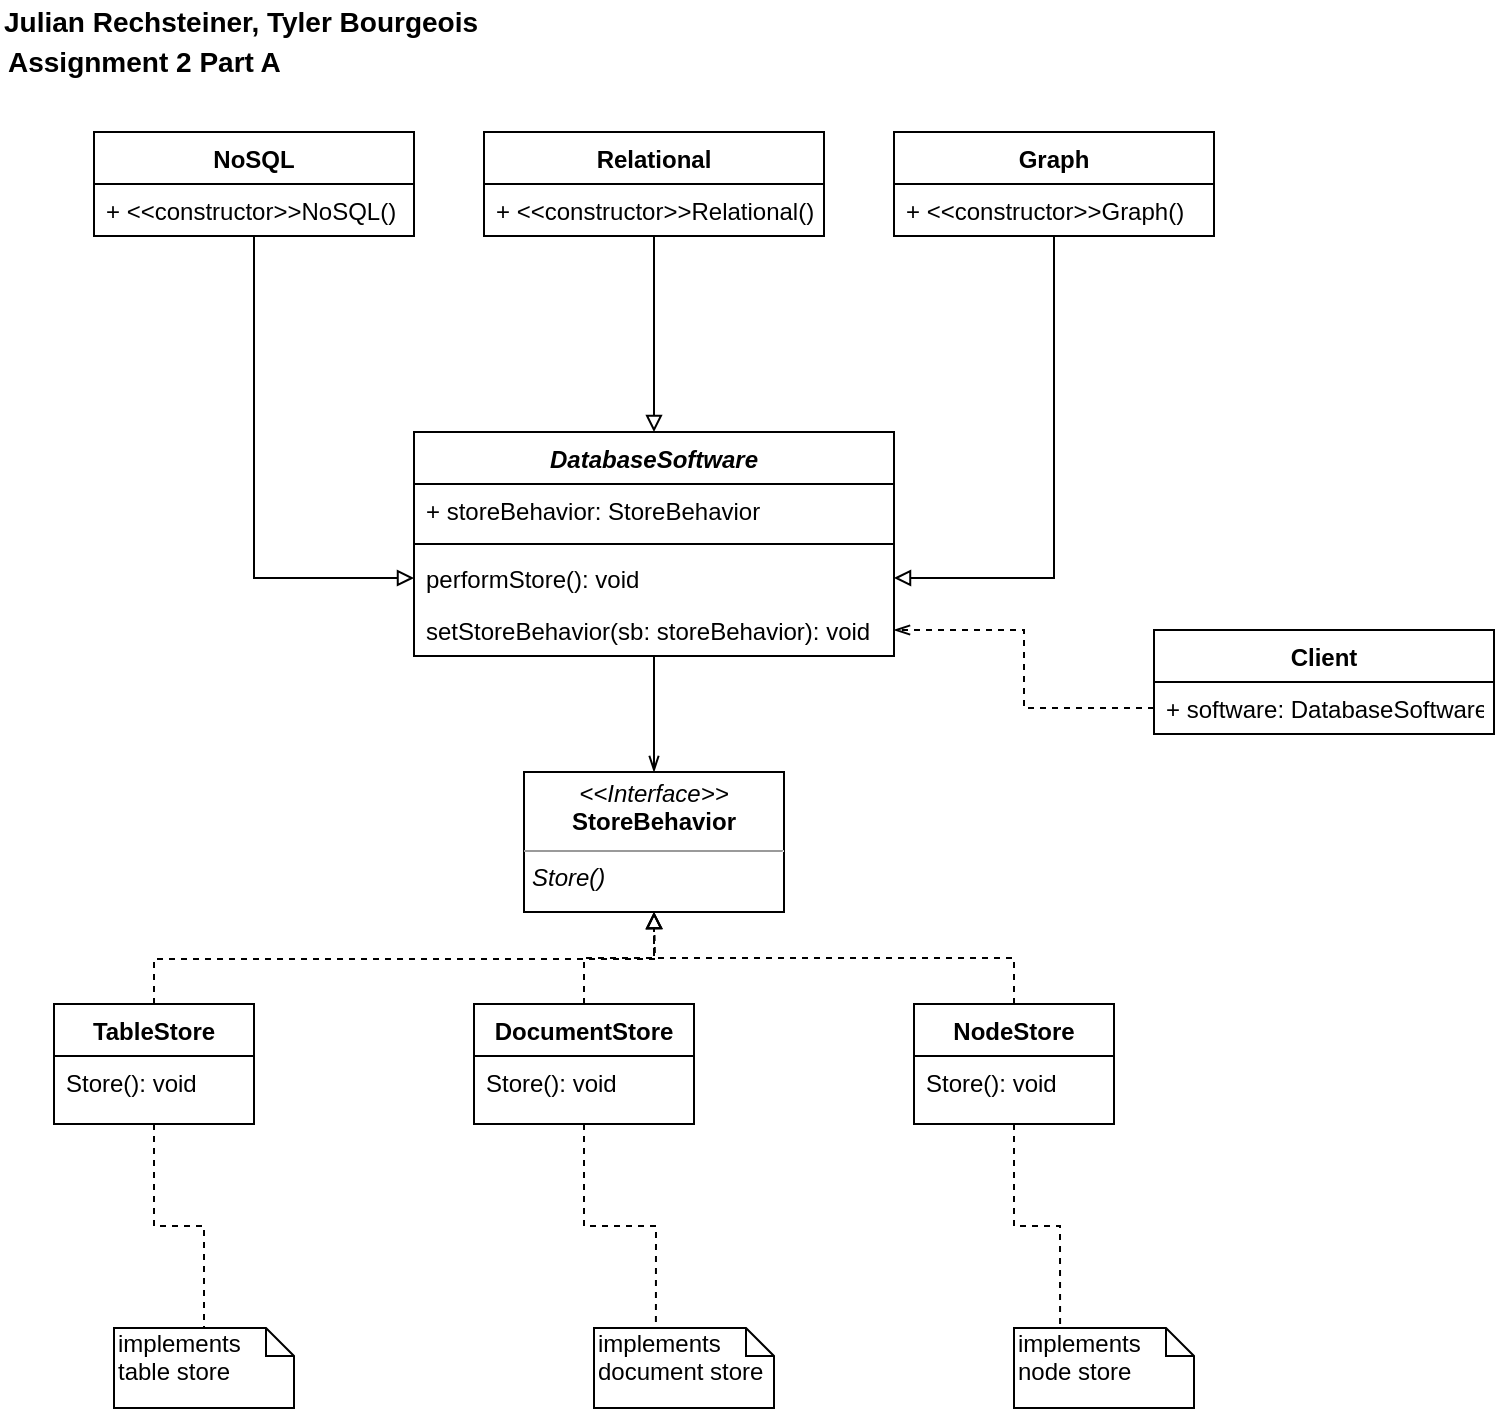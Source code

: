 <mxfile version="11.2.8" type="google" pages="2"><diagram id="O6RobvGPhn59SQey7iOh" name="Page-1"><mxGraphModel dx="786" dy="491" grid="1" gridSize="10" guides="1" tooltips="1" connect="1" arrows="1" fold="1" page="1" pageScale="1" pageWidth="850" pageHeight="1100" math="0" shadow="0"><root><mxCell id="0"/><mxCell id="1" parent="0"/><mxCell id="NGWFNe1IFXmeLcceKrTm-26" style="edgeStyle=orthogonalEdgeStyle;rounded=0;orthogonalLoop=1;jettySize=auto;html=1;entryX=0.5;entryY=0;entryDx=0;entryDy=0;endArrow=openThin;endFill=0;" edge="1" parent="1" source="NGWFNe1IFXmeLcceKrTm-3" target="ghUZKbMKFSj3UwBDHkeE-18"><mxGeometry relative="1" as="geometry"/></mxCell><mxCell id="NGWFNe1IFXmeLcceKrTm-3" value="DatabaseSoftware" style="swimlane;fontStyle=3;align=center;verticalAlign=top;childLayout=stackLayout;horizontal=1;startSize=26;horizontalStack=0;resizeParent=1;resizeParentMax=0;resizeLast=0;collapsible=1;marginBottom=0;" vertex="1" parent="1"><mxGeometry x="230" y="232" width="240" height="112" as="geometry"/></mxCell><mxCell id="NGWFNe1IFXmeLcceKrTm-4" value="+ storeBehavior: StoreBehavior" style="text;strokeColor=none;fillColor=none;align=left;verticalAlign=top;spacingLeft=4;spacingRight=4;overflow=hidden;rotatable=0;points=[[0,0.5],[1,0.5]];portConstraint=eastwest;" vertex="1" parent="NGWFNe1IFXmeLcceKrTm-3"><mxGeometry y="26" width="240" height="26" as="geometry"/></mxCell><mxCell id="NGWFNe1IFXmeLcceKrTm-5" value="" style="line;strokeWidth=1;fillColor=none;align=left;verticalAlign=middle;spacingTop=-1;spacingLeft=3;spacingRight=3;rotatable=0;labelPosition=right;points=[];portConstraint=eastwest;" vertex="1" parent="NGWFNe1IFXmeLcceKrTm-3"><mxGeometry y="52" width="240" height="8" as="geometry"/></mxCell><mxCell id="ghUZKbMKFSj3UwBDHkeE-36" value="performStore(): void" style="text;strokeColor=none;fillColor=none;align=left;verticalAlign=top;spacingLeft=4;spacingRight=4;overflow=hidden;rotatable=0;points=[[0,0.5],[1,0.5]];portConstraint=eastwest;fontStyle=0" vertex="1" parent="NGWFNe1IFXmeLcceKrTm-3"><mxGeometry y="60" width="240" height="26" as="geometry"/></mxCell><mxCell id="ghUZKbMKFSj3UwBDHkeE-37" value="setStoreBehavior(sb: storeBehavior): void" style="text;strokeColor=none;fillColor=none;align=left;verticalAlign=top;spacingLeft=4;spacingRight=4;overflow=hidden;rotatable=0;points=[[0,0.5],[1,0.5]];portConstraint=eastwest;" vertex="1" parent="NGWFNe1IFXmeLcceKrTm-3"><mxGeometry y="86" width="240" height="26" as="geometry"/></mxCell><mxCell id="ghUZKbMKFSj3UwBDHkeE-18" value="&lt;p style=&quot;margin: 0px ; margin-top: 4px ; text-align: center&quot;&gt;&lt;i&gt;&amp;lt;&amp;lt;Interface&amp;gt;&amp;gt;&lt;/i&gt;&lt;br&gt;&lt;b&gt;StoreBehavior&lt;/b&gt;&lt;/p&gt;&lt;hr size=&quot;1&quot;&gt;&lt;p style=&quot;margin: 0px ; margin-left: 4px&quot;&gt;&lt;i&gt;Store()&lt;/i&gt;&lt;/p&gt;" style="verticalAlign=top;align=left;overflow=fill;fontSize=12;fontFamily=Helvetica;html=1;" vertex="1" parent="1"><mxGeometry x="285" y="402" width="130" height="70" as="geometry"/></mxCell><mxCell id="ghUZKbMKFSj3UwBDHkeE-62" style="edgeStyle=orthogonalEdgeStyle;rounded=0;orthogonalLoop=1;jettySize=auto;html=1;endArrow=block;endFill=0;" edge="1" parent="1" source="ghUZKbMKFSj3UwBDHkeE-19" target="NGWFNe1IFXmeLcceKrTm-3"><mxGeometry relative="1" as="geometry"/></mxCell><mxCell id="ghUZKbMKFSj3UwBDHkeE-19" value="Relational" style="swimlane;fontStyle=1;align=center;verticalAlign=top;childLayout=stackLayout;horizontal=1;startSize=26;horizontalStack=0;resizeParent=1;resizeParentMax=0;resizeLast=0;collapsible=1;marginBottom=0;" vertex="1" parent="1"><mxGeometry x="265" y="82" width="170" height="52" as="geometry"/></mxCell><mxCell id="ghUZKbMKFSj3UwBDHkeE-20" value="+ &lt;&lt;constructor&gt;&gt;Relational()" style="text;strokeColor=none;fillColor=none;align=left;verticalAlign=top;spacingLeft=4;spacingRight=4;overflow=hidden;rotatable=0;points=[[0,0.5],[1,0.5]];portConstraint=eastwest;" vertex="1" parent="ghUZKbMKFSj3UwBDHkeE-19"><mxGeometry y="26" width="170" height="26" as="geometry"/></mxCell><mxCell id="ghUZKbMKFSj3UwBDHkeE-63" style="edgeStyle=orthogonalEdgeStyle;rounded=0;orthogonalLoop=1;jettySize=auto;html=1;entryX=0;entryY=0.5;entryDx=0;entryDy=0;endArrow=block;endFill=0;" edge="1" parent="1" source="ghUZKbMKFSj3UwBDHkeE-27" target="ghUZKbMKFSj3UwBDHkeE-36"><mxGeometry relative="1" as="geometry"/></mxCell><mxCell id="ghUZKbMKFSj3UwBDHkeE-27" value="NoSQL" style="swimlane;fontStyle=1;align=center;verticalAlign=top;childLayout=stackLayout;horizontal=1;startSize=26;horizontalStack=0;resizeParent=1;resizeParentMax=0;resizeLast=0;collapsible=1;marginBottom=0;" vertex="1" parent="1"><mxGeometry x="70" y="82" width="160" height="52" as="geometry"/></mxCell><mxCell id="ghUZKbMKFSj3UwBDHkeE-28" value="+ &lt;&lt;constructor&gt;&gt;NoSQL()" style="text;strokeColor=none;fillColor=none;align=left;verticalAlign=top;spacingLeft=4;spacingRight=4;overflow=hidden;rotatable=0;points=[[0,0.5],[1,0.5]];portConstraint=eastwest;" vertex="1" parent="ghUZKbMKFSj3UwBDHkeE-27"><mxGeometry y="26" width="160" height="26" as="geometry"/></mxCell><mxCell id="ghUZKbMKFSj3UwBDHkeE-64" style="edgeStyle=orthogonalEdgeStyle;rounded=0;orthogonalLoop=1;jettySize=auto;html=1;entryX=1;entryY=0.5;entryDx=0;entryDy=0;endArrow=block;endFill=0;" edge="1" parent="1" source="ghUZKbMKFSj3UwBDHkeE-31" target="ghUZKbMKFSj3UwBDHkeE-36"><mxGeometry relative="1" as="geometry"/></mxCell><mxCell id="ghUZKbMKFSj3UwBDHkeE-31" value="Graph" style="swimlane;fontStyle=1;align=center;verticalAlign=top;childLayout=stackLayout;horizontal=1;startSize=26;horizontalStack=0;resizeParent=1;resizeParentMax=0;resizeLast=0;collapsible=1;marginBottom=0;" vertex="1" parent="1"><mxGeometry x="470" y="82" width="160" height="52" as="geometry"/></mxCell><mxCell id="ghUZKbMKFSj3UwBDHkeE-32" value="+ &lt;&lt;constructor&gt;&gt;Graph()" style="text;strokeColor=none;fillColor=none;align=left;verticalAlign=top;spacingLeft=4;spacingRight=4;overflow=hidden;rotatable=0;points=[[0,0.5],[1,0.5]];portConstraint=eastwest;" vertex="1" parent="ghUZKbMKFSj3UwBDHkeE-31"><mxGeometry y="26" width="160" height="26" as="geometry"/></mxCell><mxCell id="NGWFNe1IFXmeLcceKrTm-18" value="&lt;font style=&quot;font-size: 14px&quot;&gt;&lt;b&gt;Julian Rechsteiner, Tyler Bourgeois&lt;/b&gt;&lt;/font&gt;" style="text;html=1;resizable=0;points=[];autosize=1;align=left;verticalAlign=top;spacingTop=-4;" vertex="1" parent="1"><mxGeometry x="23" y="16" width="250" height="20" as="geometry"/></mxCell><mxCell id="ghUZKbMKFSj3UwBDHkeE-59" style="edgeStyle=orthogonalEdgeStyle;rounded=0;orthogonalLoop=1;jettySize=auto;html=1;exitX=0.5;exitY=0;exitDx=0;exitDy=0;endArrow=block;endFill=0;dashed=1;" edge="1" parent="1" source="ghUZKbMKFSj3UwBDHkeE-39"><mxGeometry relative="1" as="geometry"><mxPoint x="350" y="472" as="targetPoint"/></mxGeometry></mxCell><mxCell id="W2DwqEu6pyRjvyX8EIK7-10" style="edgeStyle=orthogonalEdgeStyle;rounded=0;orthogonalLoop=1;jettySize=auto;html=1;entryX=0.5;entryY=0;entryDx=0;entryDy=0;entryPerimeter=0;dashed=1;endArrow=none;endFill=0;" edge="1" parent="1" source="ghUZKbMKFSj3UwBDHkeE-39" target="W2DwqEu6pyRjvyX8EIK7-8"><mxGeometry relative="1" as="geometry"/></mxCell><mxCell id="ghUZKbMKFSj3UwBDHkeE-39" value="TableStore" style="swimlane;fontStyle=1;childLayout=stackLayout;horizontal=1;startSize=26;fillColor=none;horizontalStack=0;resizeParent=1;resizeParentMax=0;resizeLast=0;collapsible=1;marginBottom=0;" vertex="1" parent="1"><mxGeometry x="50" y="518" width="100" height="60" as="geometry"/></mxCell><mxCell id="ghUZKbMKFSj3UwBDHkeE-40" value="Store(): void " style="text;strokeColor=none;fillColor=none;align=left;verticalAlign=top;spacingLeft=4;spacingRight=4;overflow=hidden;rotatable=0;points=[[0,0.5],[1,0.5]];portConstraint=eastwest;fontStyle=0" vertex="1" parent="ghUZKbMKFSj3UwBDHkeE-39"><mxGeometry y="26" width="100" height="34" as="geometry"/></mxCell><mxCell id="ghUZKbMKFSj3UwBDHkeE-57" style="edgeStyle=orthogonalEdgeStyle;rounded=0;orthogonalLoop=1;jettySize=auto;html=1;exitX=0.5;exitY=0;exitDx=0;exitDy=0;entryX=0.5;entryY=1;entryDx=0;entryDy=0;dashed=1;endArrow=block;endFill=0;" edge="1" parent="1" source="ghUZKbMKFSj3UwBDHkeE-52" target="ghUZKbMKFSj3UwBDHkeE-18"><mxGeometry relative="1" as="geometry"/></mxCell><mxCell id="W2DwqEu6pyRjvyX8EIK7-14" style="edgeStyle=orthogonalEdgeStyle;rounded=0;orthogonalLoop=1;jettySize=auto;html=1;entryX=0.344;entryY=-0.05;entryDx=0;entryDy=0;entryPerimeter=0;dashed=1;endArrow=none;endFill=0;" edge="1" parent="1" source="ghUZKbMKFSj3UwBDHkeE-52" target="W2DwqEu6pyRjvyX8EIK7-11"><mxGeometry relative="1" as="geometry"/></mxCell><mxCell id="ghUZKbMKFSj3UwBDHkeE-52" value="DocumentStore" style="swimlane;fontStyle=1;childLayout=stackLayout;horizontal=1;startSize=26;fillColor=none;horizontalStack=0;resizeParent=1;resizeParentMax=0;resizeLast=0;collapsible=1;marginBottom=0;" vertex="1" parent="1"><mxGeometry x="260" y="518" width="110" height="60" as="geometry"/></mxCell><mxCell id="ghUZKbMKFSj3UwBDHkeE-53" value="Store(): void" style="text;strokeColor=none;fillColor=none;align=left;verticalAlign=top;spacingLeft=4;spacingRight=4;overflow=hidden;rotatable=0;points=[[0,0.5],[1,0.5]];portConstraint=eastwest;fontStyle=0" vertex="1" parent="ghUZKbMKFSj3UwBDHkeE-52"><mxGeometry y="26" width="110" height="34" as="geometry"/></mxCell><mxCell id="ghUZKbMKFSj3UwBDHkeE-58" style="edgeStyle=orthogonalEdgeStyle;rounded=0;orthogonalLoop=1;jettySize=auto;html=1;exitX=0.5;exitY=0;exitDx=0;exitDy=0;entryX=0.5;entryY=1;entryDx=0;entryDy=0;dashed=1;endArrow=block;endFill=0;" edge="1" parent="1" source="ghUZKbMKFSj3UwBDHkeE-54" target="ghUZKbMKFSj3UwBDHkeE-18"><mxGeometry relative="1" as="geometry"/></mxCell><mxCell id="W2DwqEu6pyRjvyX8EIK7-15" style="edgeStyle=orthogonalEdgeStyle;rounded=0;orthogonalLoop=1;jettySize=auto;html=1;entryX=0.256;entryY=-0.05;entryDx=0;entryDy=0;entryPerimeter=0;dashed=1;endArrow=none;endFill=0;" edge="1" parent="1" source="ghUZKbMKFSj3UwBDHkeE-54" target="W2DwqEu6pyRjvyX8EIK7-12"><mxGeometry relative="1" as="geometry"/></mxCell><mxCell id="ghUZKbMKFSj3UwBDHkeE-54" value="NodeStore" style="swimlane;fontStyle=1;childLayout=stackLayout;horizontal=1;startSize=26;fillColor=none;horizontalStack=0;resizeParent=1;resizeParentMax=0;resizeLast=0;collapsible=1;marginBottom=0;" vertex="1" parent="1"><mxGeometry x="480" y="518" width="100" height="60" as="geometry"/></mxCell><mxCell id="ghUZKbMKFSj3UwBDHkeE-55" value="Store(): void" style="text;strokeColor=none;fillColor=none;align=left;verticalAlign=top;spacingLeft=4;spacingRight=4;overflow=hidden;rotatable=0;points=[[0,0.5],[1,0.5]];portConstraint=eastwest;fontStyle=0" vertex="1" parent="ghUZKbMKFSj3UwBDHkeE-54"><mxGeometry y="26" width="100" height="34" as="geometry"/></mxCell><mxCell id="ghUZKbMKFSj3UwBDHkeE-65" value="&lt;font style=&quot;font-size: 14px&quot;&gt;&lt;b&gt;Assignment 2 Part A&lt;/b&gt;&lt;/font&gt;" style="text;html=1;resizable=0;points=[];autosize=1;align=left;verticalAlign=top;spacingTop=-4;" vertex="1" parent="1"><mxGeometry x="25" y="36" width="150" height="20" as="geometry"/></mxCell><mxCell id="W2DwqEu6pyRjvyX8EIK7-1" value="Client" style="swimlane;fontStyle=1;align=center;verticalAlign=top;childLayout=stackLayout;horizontal=1;startSize=26;horizontalStack=0;resizeParent=1;resizeParentMax=0;resizeLast=0;collapsible=1;marginBottom=0;" vertex="1" parent="1"><mxGeometry x="600" y="331" width="170" height="52" as="geometry"/></mxCell><mxCell id="W2DwqEu6pyRjvyX8EIK7-2" value="+ software: DatabaseSoftware" style="text;strokeColor=none;fillColor=none;align=left;verticalAlign=top;spacingLeft=4;spacingRight=4;overflow=hidden;rotatable=0;points=[[0,0.5],[1,0.5]];portConstraint=eastwest;" vertex="1" parent="W2DwqEu6pyRjvyX8EIK7-1"><mxGeometry y="26" width="170" height="26" as="geometry"/></mxCell><mxCell id="W2DwqEu6pyRjvyX8EIK7-5" style="edgeStyle=orthogonalEdgeStyle;rounded=0;orthogonalLoop=1;jettySize=auto;html=1;endArrow=openThin;endFill=0;dashed=1;" edge="1" parent="1" source="W2DwqEu6pyRjvyX8EIK7-2" target="ghUZKbMKFSj3UwBDHkeE-37"><mxGeometry relative="1" as="geometry"><mxPoint x="380" y="350" as="targetPoint"/></mxGeometry></mxCell><mxCell id="W2DwqEu6pyRjvyX8EIK7-8" value="&lt;span style=&quot;white-space: nowrap&quot;&gt;implements &lt;br&gt;table store&lt;/span&gt;" style="shape=note;whiteSpace=wrap;html=1;size=14;verticalAlign=top;align=left;spacingTop=-6;" vertex="1" parent="1"><mxGeometry x="80" y="680" width="90" height="40" as="geometry"/></mxCell><mxCell id="W2DwqEu6pyRjvyX8EIK7-11" value="&lt;span style=&quot;white-space: nowrap&quot;&gt;implements &lt;br&gt;document store&lt;/span&gt;" style="shape=note;whiteSpace=wrap;html=1;size=14;verticalAlign=top;align=left;spacingTop=-6;" vertex="1" parent="1"><mxGeometry x="320" y="680" width="90" height="40" as="geometry"/></mxCell><mxCell id="W2DwqEu6pyRjvyX8EIK7-12" value="&lt;span style=&quot;white-space: nowrap&quot;&gt;implements &lt;br&gt;node store&lt;/span&gt;" style="shape=note;whiteSpace=wrap;html=1;size=14;verticalAlign=top;align=left;spacingTop=-6;" vertex="1" parent="1"><mxGeometry x="530" y="680" width="90" height="40" as="geometry"/></mxCell></root></mxGraphModel></diagram><diagram id="L2ZXimr1byy002AweCrD" name="Page-2"><mxGraphModel dx="786" dy="491" grid="1" gridSize="10" guides="1" tooltips="1" connect="1" arrows="1" fold="1" page="1" pageScale="1" pageWidth="850" pageHeight="1100" math="0" shadow="0"><root><mxCell id="d7yQ7QBBRb6gsxPJDRVN-0"/><mxCell id="d7yQ7QBBRb6gsxPJDRVN-1" parent="d7yQ7QBBRb6gsxPJDRVN-0"/><mxCell id="2cRQOhqE6RgAF-dzmKfe-2" value="&amp;lt;&amp;lt;Client&amp;gt;&amp;gt;" style="shape=umlLifeline;perimeter=lifelinePerimeter;whiteSpace=wrap;html=1;container=1;collapsible=0;recursiveResize=0;outlineConnect=0;" vertex="1" parent="d7yQ7QBBRb6gsxPJDRVN-1"><mxGeometry x="20" y="125" width="100" height="755" as="geometry"/></mxCell><mxCell id="Y3kbnKkGDL3UYSbWLadC-2" value="" style="html=1;points=[];perimeter=orthogonalPerimeter;" vertex="1" parent="2cRQOhqE6RgAF-dzmKfe-2"><mxGeometry x="45" y="50" width="10" height="620" as="geometry"/></mxCell><mxCell id="2cRQOhqE6RgAF-dzmKfe-3" value="software: Graph" style="shape=umlLifeline;perimeter=lifelinePerimeter;whiteSpace=wrap;html=1;container=1;collapsible=0;recursiveResize=0;outlineConnect=0;" vertex="1" parent="d7yQ7QBBRb6gsxPJDRVN-1"><mxGeometry x="160" y="155" width="130" height="725" as="geometry"/></mxCell><mxCell id="5ZoYOpfFK5C8QdE1p3c6-1" value="" style="html=1;points=[];perimeter=orthogonalPerimeter;" vertex="1" parent="2cRQOhqE6RgAF-dzmKfe-3"><mxGeometry x="60" y="80" width="10" height="60" as="geometry"/></mxCell><mxCell id="Y3kbnKkGDL3UYSbWLadC-7" value="" style="html=1;points=[];perimeter=orthogonalPerimeter;" vertex="1" parent="2cRQOhqE6RgAF-dzmKfe-3"><mxGeometry x="60" y="185" width="10" height="80" as="geometry"/></mxCell><mxCell id="Y3kbnKkGDL3UYSbWLadC-23" value="" style="html=1;points=[];perimeter=orthogonalPerimeter;" vertex="1" parent="2cRQOhqE6RgAF-dzmKfe-3"><mxGeometry x="60" y="485" width="10" height="110" as="geometry"/></mxCell><mxCell id="Y3kbnKkGDL3UYSbWLadC-12" value="" style="html=1;points=[];perimeter=orthogonalPerimeter;" vertex="1" parent="2cRQOhqE6RgAF-dzmKfe-3"><mxGeometry x="60" y="335" width="10" height="95" as="geometry"/></mxCell><mxCell id="5ZoYOpfFK5C8QdE1p3c6-0" value="&amp;lt;&amp;lt;creates&amp;gt;&amp;gt;" style="html=1;verticalAlign=bottom;endArrow=block;" edge="1" parent="d7yQ7QBBRb6gsxPJDRVN-1"><mxGeometry x="-0.067" y="-20" width="80" relative="1" as="geometry"><mxPoint x="75" y="185" as="sourcePoint"/><mxPoint x="150" y="185" as="targetPoint"/><mxPoint as="offset"/></mxGeometry></mxCell><mxCell id="5ZoYOpfFK5C8QdE1p3c6-17" value="NodeStore" style="shape=umlLifeline;perimeter=lifelinePerimeter;whiteSpace=wrap;html=1;container=1;collapsible=0;recursiveResize=0;outlineConnect=0;" vertex="1" parent="d7yQ7QBBRb6gsxPJDRVN-1"><mxGeometry x="320" y="160" width="100" height="720" as="geometry"/></mxCell><mxCell id="5ZoYOpfFK5C8QdE1p3c6-30" value="" style="html=1;points=[];perimeter=orthogonalPerimeter;" vertex="1" parent="5ZoYOpfFK5C8QdE1p3c6-17"><mxGeometry x="45" y="202.5" width="10" height="30" as="geometry"/></mxCell><mxCell id="Y3kbnKkGDL3UYSbWLadC-41" value="" style="html=1;points=[];perimeter=orthogonalPerimeter;" vertex="1" parent="5ZoYOpfFK5C8QdE1p3c6-17"><mxGeometry x="45" y="90" width="10" height="30" as="geometry"/></mxCell><mxCell id="5ZoYOpfFK5C8QdE1p3c6-29" value="store()" style="html=1;verticalAlign=bottom;endArrow=block;exitX=1.3;exitY=0.238;exitDx=0;exitDy=0;exitPerimeter=0;" edge="1" parent="d7yQ7QBBRb6gsxPJDRVN-1" source="Y3kbnKkGDL3UYSbWLadC-7"><mxGeometry width="80" relative="1" as="geometry"><mxPoint x="250" y="565" as="sourcePoint"/><mxPoint x="350" y="359" as="targetPoint"/></mxGeometry></mxCell><mxCell id="5ZoYOpfFK5C8QdE1p3c6-31" value="" style="html=1;verticalAlign=bottom;endArrow=open;dashed=1;endSize=8;" edge="1" parent="d7yQ7QBBRb6gsxPJDRVN-1"><mxGeometry relative="1" as="geometry"><mxPoint x="357.5" y="392" as="sourcePoint"/><mxPoint x="237.5" y="392" as="targetPoint"/></mxGeometry></mxCell><mxCell id="qFKVhOVAeBOwrOeO9nev-0" value="&lt;font style=&quot;font-size: 14px&quot;&gt;&lt;b&gt;Julian Rechsteiner, Tyler Bourgeois&lt;/b&gt;&lt;/font&gt;" style="text;html=1;resizable=0;points=[];autosize=1;align=left;verticalAlign=top;spacingTop=-4;" vertex="1" parent="d7yQ7QBBRb6gsxPJDRVN-1"><mxGeometry x="23" y="16" width="250" height="20" as="geometry"/></mxCell><mxCell id="Y3kbnKkGDL3UYSbWLadC-0" value="&lt;font style=&quot;font-size: 14px&quot;&gt;&lt;b&gt;Assignment 2 Part C&lt;/b&gt;&lt;/font&gt;" style="text;html=1;resizable=0;points=[];autosize=1;align=left;verticalAlign=top;spacingTop=-4;" vertex="1" parent="d7yQ7QBBRb6gsxPJDRVN-1"><mxGeometry x="25" y="36" width="150" height="20" as="geometry"/></mxCell><mxCell id="Y3kbnKkGDL3UYSbWLadC-5" value="" style="html=1;verticalAlign=bottom;endArrow=open;dashed=1;endSize=8;" edge="1" parent="d7yQ7QBBRb6gsxPJDRVN-1"><mxGeometry relative="1" as="geometry"><mxPoint x="220" y="294.5" as="sourcePoint"/><mxPoint x="80" y="295" as="targetPoint"/></mxGeometry></mxCell><mxCell id="Y3kbnKkGDL3UYSbWLadC-6" value="performStore()" style="html=1;verticalAlign=bottom;endArrow=block;" edge="1" parent="d7yQ7QBBRb6gsxPJDRVN-1"><mxGeometry width="80" relative="1" as="geometry"><mxPoint x="75.5" y="340" as="sourcePoint"/><mxPoint x="220.5" y="340.5" as="targetPoint"/></mxGeometry></mxCell><mxCell id="Y3kbnKkGDL3UYSbWLadC-10" value="" style="html=1;verticalAlign=bottom;endArrow=open;dashed=1;endSize=8;" edge="1" parent="d7yQ7QBBRb6gsxPJDRVN-1"><mxGeometry relative="1" as="geometry"><mxPoint x="220" y="420" as="sourcePoint"/><mxPoint x="80" y="421" as="targetPoint"/></mxGeometry></mxCell><mxCell id="Y3kbnKkGDL3UYSbWLadC-11" value="setStoreBehavior&lt;br&gt;(storeBehavior)" style="html=1;verticalAlign=bottom;endArrow=block;" edge="1" parent="d7yQ7QBBRb6gsxPJDRVN-1"><mxGeometry width="80" relative="1" as="geometry"><mxPoint x="75" y="490" as="sourcePoint"/><mxPoint x="220" y="490.5" as="targetPoint"/></mxGeometry></mxCell><mxCell id="Y3kbnKkGDL3UYSbWLadC-15" value="DocumentStore" style="shape=umlLifeline;perimeter=lifelinePerimeter;whiteSpace=wrap;html=1;container=1;collapsible=0;recursiveResize=0;outlineConnect=0;" vertex="1" parent="d7yQ7QBBRb6gsxPJDRVN-1"><mxGeometry x="450" y="160" width="100" height="720" as="geometry"/></mxCell><mxCell id="Y3kbnKkGDL3UYSbWLadC-45" value="" style="html=1;points=[];perimeter=orthogonalPerimeter;" vertex="1" parent="Y3kbnKkGDL3UYSbWLadC-15"><mxGeometry x="45" y="350" width="10" height="50" as="geometry"/></mxCell><mxCell id="Y3kbnKkGDL3UYSbWLadC-48" value="" style="html=1;points=[];perimeter=orthogonalPerimeter;" vertex="1" parent="Y3kbnKkGDL3UYSbWLadC-15"><mxGeometry x="45" y="490" width="10" height="40" as="geometry"/></mxCell><mxCell id="Y3kbnKkGDL3UYSbWLadC-22" value="performStore()" style="html=1;verticalAlign=bottom;endArrow=block;" edge="1" parent="d7yQ7QBBRb6gsxPJDRVN-1"><mxGeometry width="80" relative="1" as="geometry"><mxPoint x="75" y="639.5" as="sourcePoint"/><mxPoint x="220" y="640" as="targetPoint"/></mxGeometry></mxCell><mxCell id="Y3kbnKkGDL3UYSbWLadC-24" value="store()" style="html=1;verticalAlign=bottom;endArrow=block;exitX=1.3;exitY=0.238;exitDx=0;exitDy=0;exitPerimeter=0;" edge="1" parent="d7yQ7QBBRb6gsxPJDRVN-1"><mxGeometry width="80" relative="1" as="geometry"><mxPoint x="230" y="650.04" as="sourcePoint"/><mxPoint x="490" y="651" as="targetPoint"/></mxGeometry></mxCell><mxCell id="Y3kbnKkGDL3UYSbWLadC-26" value="" style="html=1;verticalAlign=bottom;endArrow=open;dashed=1;endSize=8;" edge="1" parent="d7yQ7QBBRb6gsxPJDRVN-1"><mxGeometry relative="1" as="geometry"><mxPoint x="497.5" y="694.5" as="sourcePoint"/><mxPoint x="240" y="695" as="targetPoint"/></mxGeometry></mxCell><mxCell id="Y3kbnKkGDL3UYSbWLadC-27" value="" style="html=1;verticalAlign=bottom;endArrow=open;dashed=1;endSize=8;" edge="1" parent="d7yQ7QBBRb6gsxPJDRVN-1"><mxGeometry relative="1" as="geometry"><mxPoint x="220" y="749.5" as="sourcePoint"/><mxPoint x="80" y="750" as="targetPoint"/></mxGeometry></mxCell><mxCell id="Y3kbnKkGDL3UYSbWLadC-30" value="Assume we ignore the switch and we chose the Graph as our databaseSoftware." style="shape=note;whiteSpace=wrap;html=1;size=14;verticalAlign=top;align=center;spacingTop=-6;" vertex="1" parent="d7yQ7QBBRb6gsxPJDRVN-1"><mxGeometry x="220" y="61" width="150" height="70" as="geometry"/></mxCell><mxCell id="Y3kbnKkGDL3UYSbWLadC-37" style="edgeStyle=none;rounded=0;orthogonalLoop=1;jettySize=auto;html=1;dashed=1;endArrow=none;endFill=0;" edge="1" parent="d7yQ7QBBRb6gsxPJDRVN-1"><mxGeometry relative="1" as="geometry"><mxPoint x="130" y="145" as="targetPoint"/><mxPoint x="215" y="117.611" as="sourcePoint"/></mxGeometry></mxCell><mxCell id="Y3kbnKkGDL3UYSbWLadC-40" value="&amp;lt;&amp;lt;creates&amp;gt;&amp;gt;" style="html=1;verticalAlign=bottom;endArrow=block;" edge="1" parent="d7yQ7QBBRb6gsxPJDRVN-1"><mxGeometry x="-0.077" y="10" width="80" relative="1" as="geometry"><mxPoint x="230" y="250" as="sourcePoint"/><mxPoint x="360" y="250" as="targetPoint"/><mxPoint as="offset"/></mxGeometry></mxCell><mxCell id="Y3kbnKkGDL3UYSbWLadC-42" value="" style="html=1;verticalAlign=bottom;endArrow=open;dashed=1;endSize=8;" edge="1" parent="d7yQ7QBBRb6gsxPJDRVN-1"><mxGeometry relative="1" as="geometry"><mxPoint x="365" y="279.5" as="sourcePoint"/><mxPoint x="234" y="280" as="targetPoint"/></mxGeometry></mxCell><mxCell id="Y3kbnKkGDL3UYSbWLadC-44" value="&amp;lt;&amp;lt;creates&amp;gt;&amp;gt;" style="html=1;verticalAlign=bottom;endArrow=block;exitX=1.3;exitY=0.238;exitDx=0;exitDy=0;exitPerimeter=0;" edge="1" parent="d7yQ7QBBRb6gsxPJDRVN-1"><mxGeometry x="-0.308" width="80" relative="1" as="geometry"><mxPoint x="230" y="510.04" as="sourcePoint"/><mxPoint x="490" y="510" as="targetPoint"/><mxPoint as="offset"/></mxGeometry></mxCell><mxCell id="Y3kbnKkGDL3UYSbWLadC-46" value="" style="html=1;verticalAlign=bottom;endArrow=open;dashed=1;endSize=8;" edge="1" parent="d7yQ7QBBRb6gsxPJDRVN-1"><mxGeometry relative="1" as="geometry"><mxPoint x="495" y="554.5" as="sourcePoint"/><mxPoint x="240" y="556" as="targetPoint"/></mxGeometry></mxCell><mxCell id="Y3kbnKkGDL3UYSbWLadC-47" value="" style="html=1;verticalAlign=bottom;endArrow=open;dashed=1;endSize=8;" edge="1" parent="d7yQ7QBBRb6gsxPJDRVN-1"><mxGeometry relative="1" as="geometry"><mxPoint x="215" y="584.5" as="sourcePoint"/><mxPoint x="75" y="585.5" as="targetPoint"/></mxGeometry></mxCell></root></mxGraphModel></diagram></mxfile>